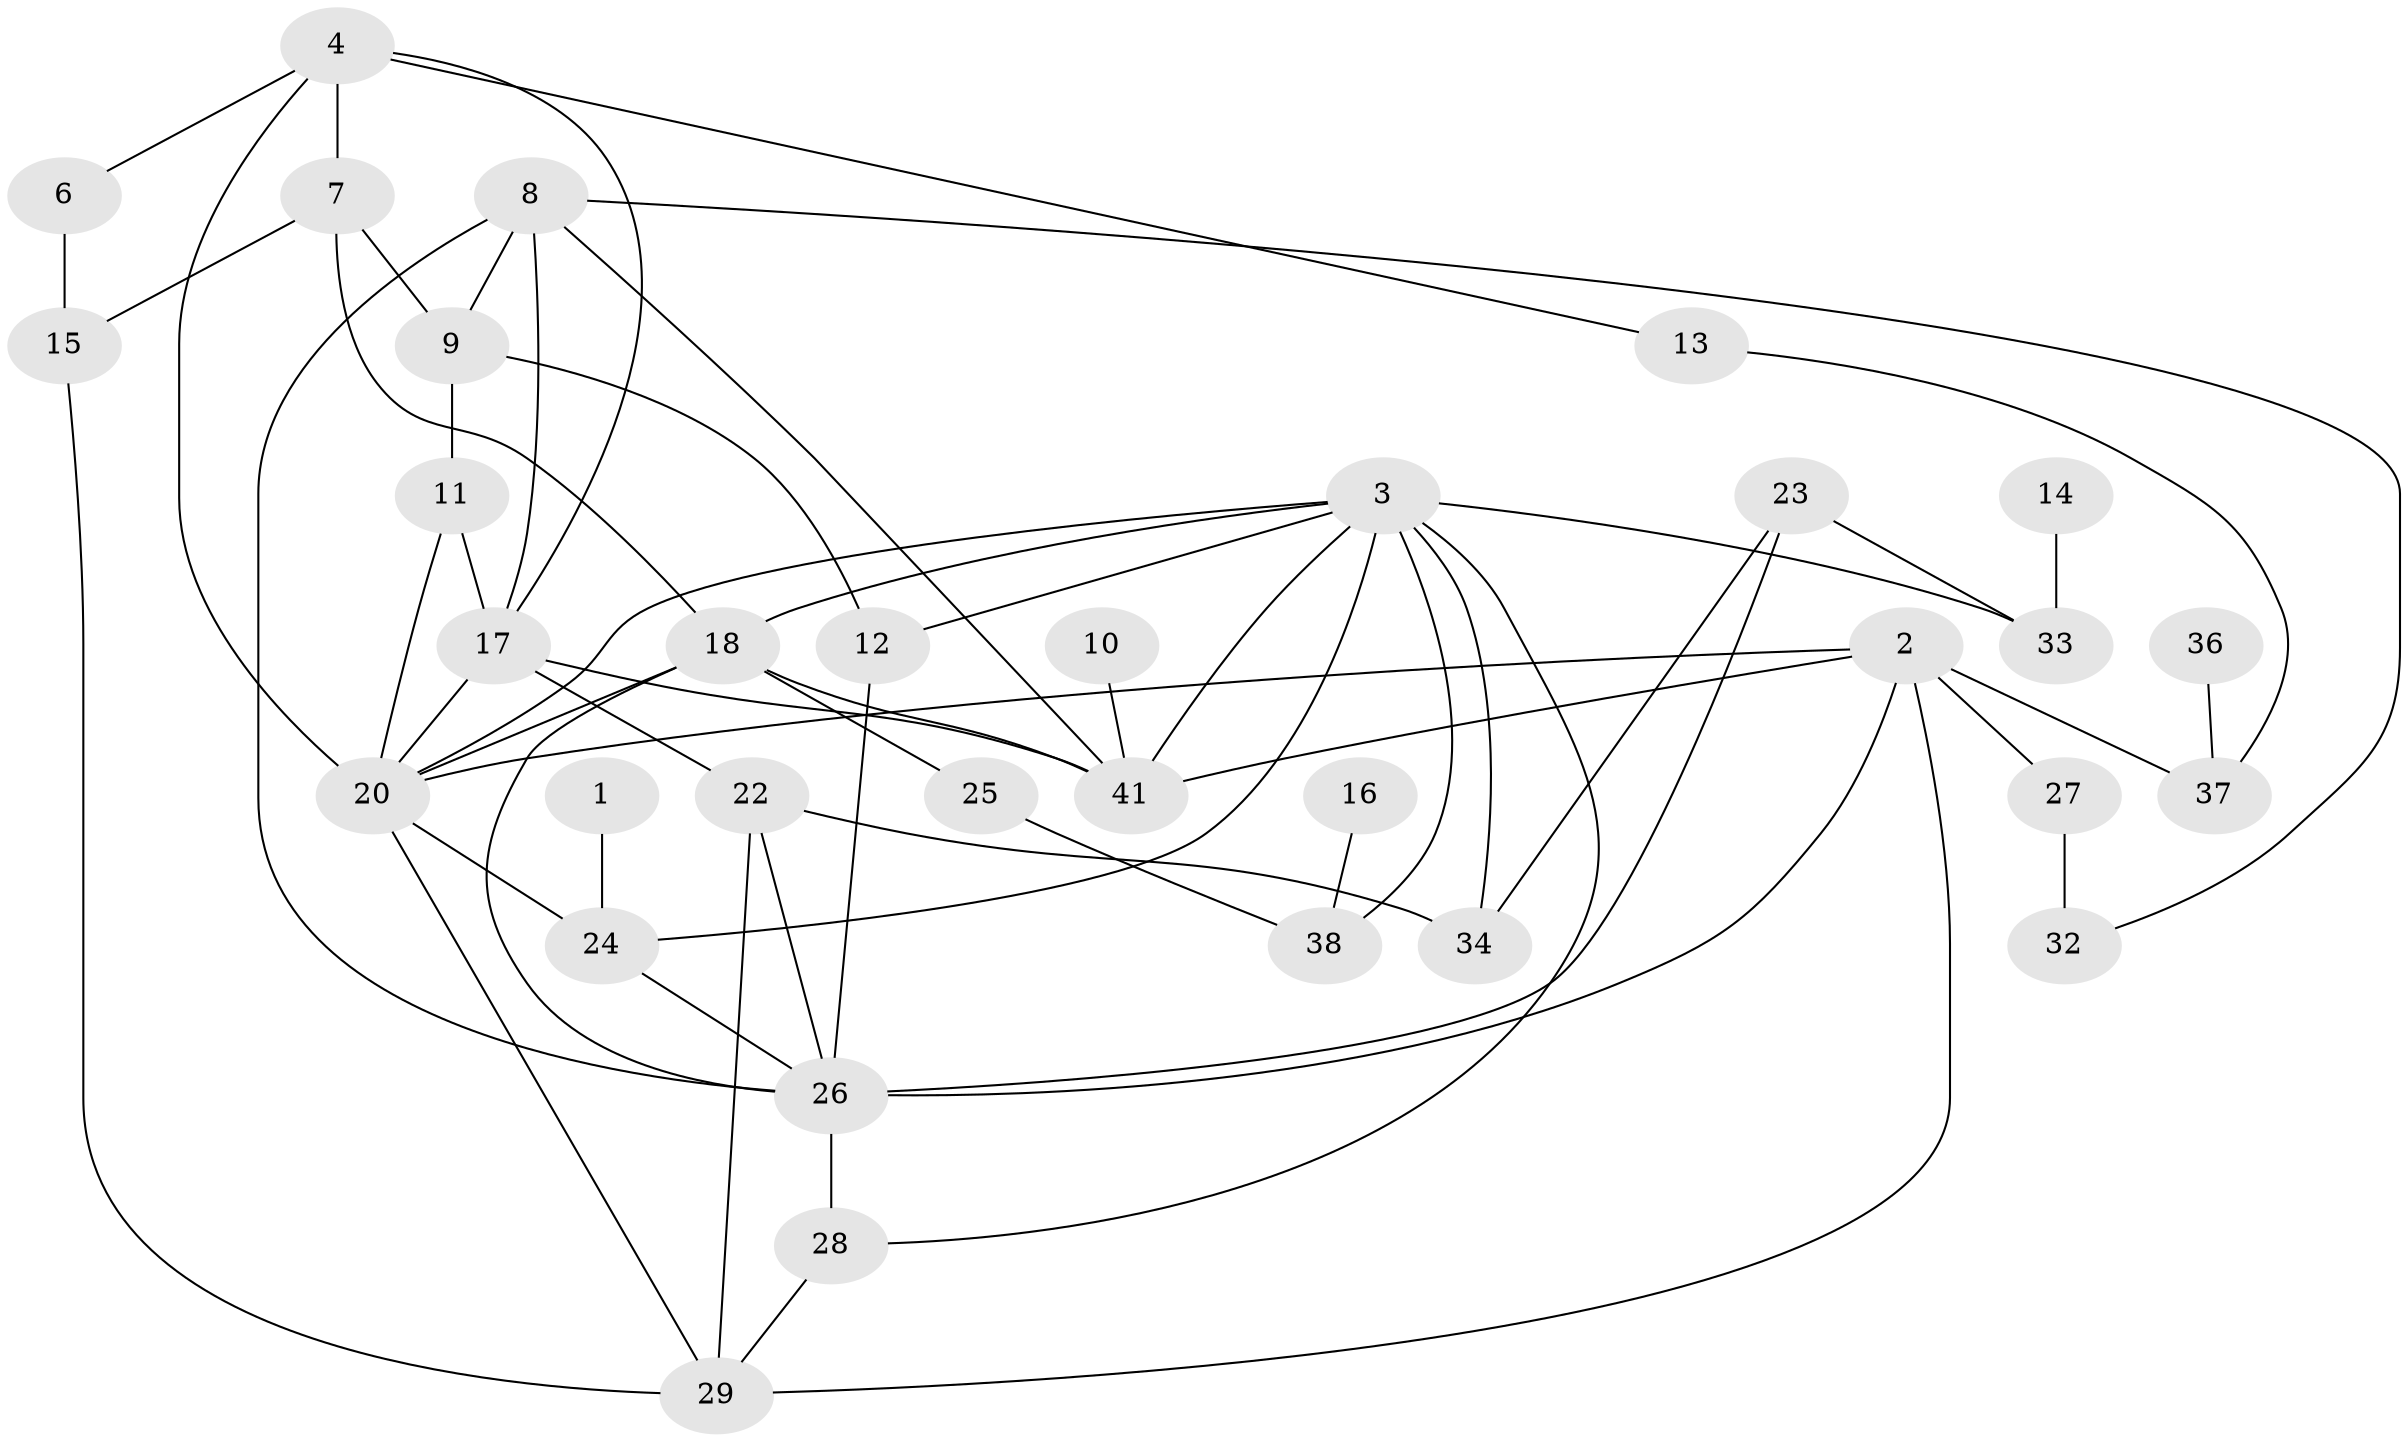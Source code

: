 // original degree distribution, {2: 0.25, 4: 0.21153846153846154, 1: 0.21153846153846154, 0: 0.0673076923076923, 3: 0.19230769230769232, 5: 0.057692307692307696, 6: 0.009615384615384616}
// Generated by graph-tools (version 1.1) at 2025/48/03/04/25 22:48:13]
// undirected, 33 vertices, 61 edges
graph export_dot {
  node [color=gray90,style=filled];
  1;
  2;
  3;
  4;
  6;
  7;
  8;
  9;
  10;
  11;
  12;
  13;
  14;
  15;
  16;
  17;
  18;
  20;
  22;
  23;
  24;
  25;
  26;
  27;
  28;
  29;
  32;
  33;
  34;
  36;
  37;
  38;
  41;
  1 -- 24 [weight=1.0];
  2 -- 20 [weight=1.0];
  2 -- 26 [weight=1.0];
  2 -- 27 [weight=1.0];
  2 -- 29 [weight=1.0];
  2 -- 37 [weight=1.0];
  2 -- 41 [weight=1.0];
  3 -- 12 [weight=1.0];
  3 -- 18 [weight=1.0];
  3 -- 20 [weight=1.0];
  3 -- 24 [weight=1.0];
  3 -- 28 [weight=1.0];
  3 -- 33 [weight=2.0];
  3 -- 34 [weight=1.0];
  3 -- 38 [weight=1.0];
  3 -- 41 [weight=1.0];
  4 -- 6 [weight=1.0];
  4 -- 7 [weight=1.0];
  4 -- 13 [weight=1.0];
  4 -- 17 [weight=1.0];
  4 -- 20 [weight=1.0];
  6 -- 15 [weight=2.0];
  7 -- 9 [weight=1.0];
  7 -- 15 [weight=1.0];
  7 -- 18 [weight=1.0];
  8 -- 9 [weight=1.0];
  8 -- 17 [weight=1.0];
  8 -- 26 [weight=1.0];
  8 -- 32 [weight=1.0];
  8 -- 41 [weight=1.0];
  9 -- 11 [weight=1.0];
  9 -- 12 [weight=1.0];
  10 -- 41 [weight=2.0];
  11 -- 17 [weight=1.0];
  11 -- 20 [weight=1.0];
  12 -- 26 [weight=1.0];
  13 -- 37 [weight=1.0];
  14 -- 33 [weight=1.0];
  15 -- 29 [weight=1.0];
  16 -- 38 [weight=1.0];
  17 -- 20 [weight=2.0];
  17 -- 22 [weight=1.0];
  17 -- 41 [weight=1.0];
  18 -- 20 [weight=1.0];
  18 -- 25 [weight=1.0];
  18 -- 26 [weight=2.0];
  18 -- 41 [weight=1.0];
  20 -- 24 [weight=1.0];
  20 -- 29 [weight=1.0];
  22 -- 26 [weight=1.0];
  22 -- 29 [weight=1.0];
  22 -- 34 [weight=1.0];
  23 -- 26 [weight=1.0];
  23 -- 33 [weight=1.0];
  23 -- 34 [weight=1.0];
  24 -- 26 [weight=1.0];
  25 -- 38 [weight=1.0];
  26 -- 28 [weight=1.0];
  27 -- 32 [weight=3.0];
  28 -- 29 [weight=1.0];
  36 -- 37 [weight=1.0];
}
